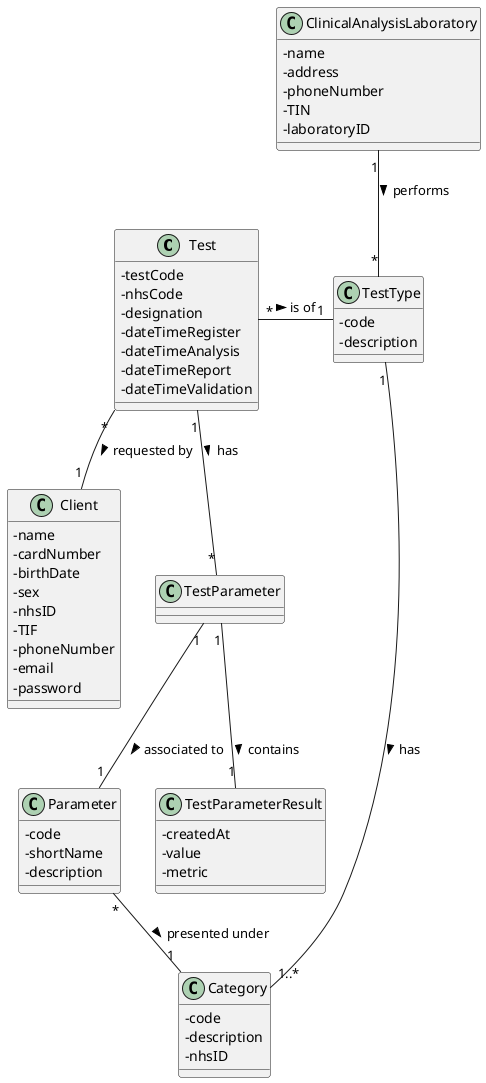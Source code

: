 @startuml

skinparam classAttributeIconSize 0

class Test {
-testCode
-nhsCode
-designation
-dateTimeRegister
-dateTimeAnalysis
-dateTimeReport
-dateTimeValidation
}

class ClinicalAnalysisLaboratory {
-name
-address
-phoneNumber
-TIN
-laboratoryID
}

class Client {
-name
-cardNumber
-birthDate
-sex
-nhsID
-TIF
-phoneNumber
-email
-password
}

class TestType {
-code
-description
}

class Category {
-code
-description
-nhsID
}

class Parameter {
-code
-shortName
-description
}

class TestParameter

class TestParameterResult {
-createdAt
-value
-metric
}

Test "*"--"1" Client : requested by >
Test "*"-right-"1" "TestType" : is of >
Parameter "*"--"1" Category : presented under >
ClinicalAnalysisLaboratory "1"--"*" TestType : performs >
TestType "1"--"1..*" Category : has >
Test "1"--"*" TestParameter: has >
TestParameter "1"--"1" TestParameterResult: contains >
TestParameter "1"--"1" Parameter: associated to >




@enduml